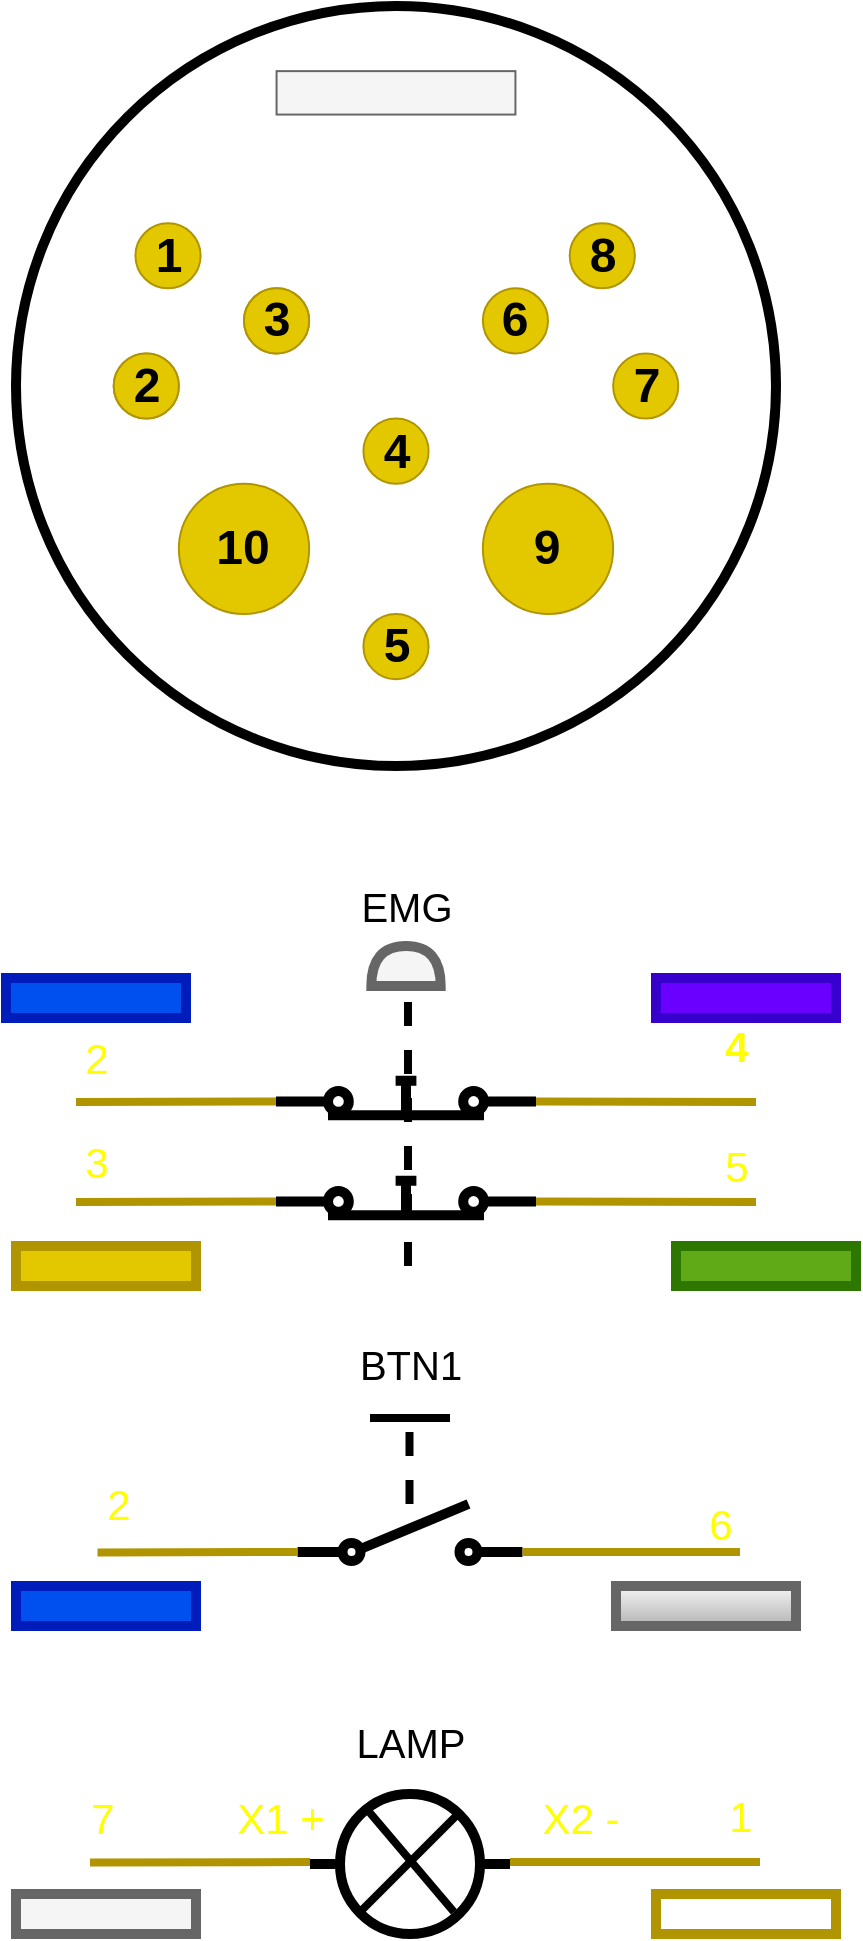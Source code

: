 <mxfile>
    <diagram id="si6YhU1oeEJseNU43w38" name="Page-1">
        <mxGraphModel dx="649" dy="569" grid="1" gridSize="10" guides="1" tooltips="1" connect="1" arrows="1" fold="1" page="1" pageScale="1" pageWidth="827" pageHeight="1169" math="0" shadow="0">
            <root>
                <mxCell id="0"/>
                <mxCell id="1" parent="0"/>
                <mxCell id="32" value="" style="group" vertex="1" connectable="0" parent="1">
                    <mxGeometry x="240" y="40" width="380" height="380" as="geometry"/>
                </mxCell>
                <mxCell id="2" value="" style="ellipse;whiteSpace=wrap;html=1;aspect=fixed;strokeWidth=5;" vertex="1" parent="32">
                    <mxGeometry width="380" height="380" as="geometry"/>
                </mxCell>
                <mxCell id="3" value="&lt;b&gt;&lt;font style=&quot;font-size: 24px;&quot;&gt;6&lt;/font&gt;&lt;/b&gt;" style="ellipse;whiteSpace=wrap;html=1;aspect=fixed;fillColor=#e3c800;fontColor=#000000;strokeColor=#B09500;" vertex="1" parent="32">
                    <mxGeometry x="233.429" y="141.143" width="32.571" height="32.571" as="geometry"/>
                </mxCell>
                <mxCell id="7" value="&lt;b&gt;&lt;font style=&quot;font-size: 24px;&quot;&gt;1&lt;/font&gt;&lt;/b&gt;" style="ellipse;whiteSpace=wrap;html=1;aspect=fixed;fillColor=#e3c800;fontColor=#000000;strokeColor=#B09500;" vertex="1" parent="32">
                    <mxGeometry x="59.714" y="108.571" width="32.571" height="32.571" as="geometry"/>
                </mxCell>
                <mxCell id="8" value="&lt;font size=&quot;1&quot; style=&quot;&quot;&gt;&lt;b style=&quot;font-size: 24px;&quot;&gt;8&lt;/b&gt;&lt;/font&gt;" style="ellipse;whiteSpace=wrap;html=1;aspect=fixed;fillColor=#e3c800;fontColor=#000000;strokeColor=#B09500;" vertex="1" parent="32">
                    <mxGeometry x="276.857" y="108.571" width="32.571" height="32.571" as="geometry"/>
                </mxCell>
                <mxCell id="12" value="2" style="ellipse;whiteSpace=wrap;html=1;aspect=fixed;fillColor=#e3c800;fontColor=#000000;strokeColor=#B09500;" vertex="1" parent="32">
                    <mxGeometry x="48.857" y="173.714" width="32.571" height="32.571" as="geometry"/>
                </mxCell>
                <mxCell id="15" value="&lt;font size=&quot;1&quot; style=&quot;&quot;&gt;&lt;b style=&quot;font-size: 24px;&quot;&gt;10&lt;/b&gt;&lt;/font&gt;" style="ellipse;whiteSpace=wrap;html=1;aspect=fixed;fillColor=#e3c800;fontColor=#000000;strokeColor=#B09500;" vertex="1" parent="32">
                    <mxGeometry x="81.429" y="238.857" width="65.143" height="65.143" as="geometry"/>
                </mxCell>
                <mxCell id="16" value="&lt;b&gt;&lt;font style=&quot;font-size: 24px;&quot;&gt;4&lt;/font&gt;&lt;/b&gt;" style="ellipse;whiteSpace=wrap;html=1;aspect=fixed;fillColor=#e3c800;fontColor=#000000;strokeColor=#B09500;" vertex="1" parent="32">
                    <mxGeometry x="173.714" y="206.286" width="32.571" height="32.571" as="geometry"/>
                </mxCell>
                <mxCell id="17" value="&lt;b&gt;&lt;font style=&quot;font-size: 24px;&quot;&gt;5&lt;/font&gt;&lt;/b&gt;" style="ellipse;whiteSpace=wrap;html=1;aspect=fixed;fillColor=#e3c800;fontColor=#000000;strokeColor=#B09500;" vertex="1" parent="32">
                    <mxGeometry x="173.714" y="304" width="32.571" height="32.571" as="geometry"/>
                </mxCell>
                <mxCell id="20" value="&lt;font size=&quot;1&quot; style=&quot;&quot;&gt;&lt;b style=&quot;font-size: 24px;&quot;&gt;7&lt;/b&gt;&lt;/font&gt;" style="ellipse;whiteSpace=wrap;html=1;aspect=fixed;fillColor=#e3c800;fontColor=#000000;strokeColor=#B09500;" vertex="1" parent="32">
                    <mxGeometry x="298.571" y="173.714" width="32.571" height="32.571" as="geometry"/>
                </mxCell>
                <mxCell id="21" value="3" style="ellipse;whiteSpace=wrap;html=1;aspect=fixed;fillColor=#e3c800;fontColor=#000000;strokeColor=#B09500;" vertex="1" parent="32">
                    <mxGeometry x="114" y="141.143" width="32.571" height="32.571" as="geometry"/>
                </mxCell>
                <mxCell id="27" value="&lt;b&gt;&lt;font style=&quot;font-size: 24px;&quot;&gt;9&lt;/font&gt;&lt;/b&gt;" style="ellipse;whiteSpace=wrap;html=1;aspect=fixed;fillColor=#e3c800;fontColor=#000000;strokeColor=#B09500;" vertex="1" parent="32">
                    <mxGeometry x="233.429" y="238.857" width="65.143" height="65.143" as="geometry"/>
                </mxCell>
                <mxCell id="31" value="" style="rounded=0;whiteSpace=wrap;html=1;strokeColor=#666666;fillColor=#f5f5f5;fontColor=#333333;" vertex="1" parent="32">
                    <mxGeometry x="130.286" y="32.571" width="119.429" height="21.714" as="geometry"/>
                </mxCell>
                <mxCell id="35" value="&lt;font size=&quot;1&quot; style=&quot;&quot;&gt;&lt;b style=&quot;font-size: 24px;&quot;&gt;3&lt;/b&gt;&lt;/font&gt;" style="ellipse;whiteSpace=wrap;html=1;aspect=fixed;fillColor=#e3c800;fontColor=#000000;strokeColor=#B09500;" vertex="1" parent="32">
                    <mxGeometry x="114" y="141.143" width="32.571" height="32.571" as="geometry"/>
                </mxCell>
                <mxCell id="36" value="&lt;b&gt;&lt;font style=&quot;font-size: 24px;&quot;&gt;2&lt;/font&gt;&lt;/b&gt;" style="ellipse;whiteSpace=wrap;html=1;aspect=fixed;fillColor=#e3c800;fontColor=#000000;strokeColor=#B09500;" vertex="1" parent="32">
                    <mxGeometry x="48.857" y="173.714" width="32.571" height="32.571" as="geometry"/>
                </mxCell>
                <mxCell id="57" value="" style="group" vertex="1" connectable="0" parent="1">
                    <mxGeometry x="370" y="470" width="130" height="200" as="geometry"/>
                </mxCell>
                <mxCell id="38" value="" style="shape=mxgraph.electrical.electro-mechanical.pushbutton;aspect=fixed;elSwitchState=on;strokeWidth=5;fontSize=24;" vertex="1" parent="57">
                    <mxGeometry y="90" width="130" height="34.67" as="geometry"/>
                </mxCell>
                <mxCell id="39" value="" style="shape=mxgraph.electrical.electro-mechanical.pushbutton;aspect=fixed;elSwitchState=on;strokeWidth=5;fontSize=24;" vertex="1" parent="57">
                    <mxGeometry y="140" width="130" height="34.67" as="geometry"/>
                </mxCell>
                <mxCell id="41" value="" style="endArrow=none;dashed=1;html=1;fontSize=24;strokeWidth=4;" edge="1" parent="57">
                    <mxGeometry width="50" height="50" relative="1" as="geometry">
                        <mxPoint x="66" y="200" as="sourcePoint"/>
                        <mxPoint x="66" y="60" as="targetPoint"/>
                    </mxGeometry>
                </mxCell>
                <mxCell id="42" value="" style="shape=or;whiteSpace=wrap;html=1;strokeWidth=5;fontSize=24;direction=north;fillColor=#f5f5f5;fontColor=#333333;strokeColor=#666666;" vertex="1" parent="57">
                    <mxGeometry x="47.67" y="40" width="34.67" height="20" as="geometry"/>
                </mxCell>
                <mxCell id="43" value="&lt;font style=&quot;font-size: 20px;&quot;&gt;EMG&lt;/font&gt;" style="text;html=1;align=center;verticalAlign=middle;resizable=0;points=[];autosize=1;strokeColor=none;fillColor=none;fontSize=24;" vertex="1" parent="57">
                    <mxGeometry x="30" width="70" height="40" as="geometry"/>
                </mxCell>
                <mxCell id="60" value="" style="endArrow=none;html=1;strokeWidth=4;fontSize=20;entryX=0;entryY=0.8;entryDx=0;entryDy=0;fillColor=#e3c800;strokeColor=#B09500;" edge="1" parent="1" target="38">
                    <mxGeometry width="50" height="50" relative="1" as="geometry">
                        <mxPoint x="270" y="588" as="sourcePoint"/>
                        <mxPoint x="370" y="590" as="targetPoint"/>
                    </mxGeometry>
                </mxCell>
                <mxCell id="61" value="" style="endArrow=none;html=1;strokeWidth=4;fontSize=20;entryX=0;entryY=0.8;entryDx=0;entryDy=0;fillColor=#e3c800;strokeColor=#B09500;" edge="1" parent="1" target="39">
                    <mxGeometry width="50" height="50" relative="1" as="geometry">
                        <mxPoint x="270" y="638" as="sourcePoint"/>
                        <mxPoint x="370" y="629.996" as="targetPoint"/>
                    </mxGeometry>
                </mxCell>
                <mxCell id="62" value="" style="endArrow=none;html=1;strokeWidth=4;fontSize=20;fillColor=#e3c800;strokeColor=#B09500;exitX=1;exitY=0.8;exitDx=0;exitDy=0;" edge="1" parent="1" source="38">
                    <mxGeometry width="50" height="50" relative="1" as="geometry">
                        <mxPoint x="510.0" y="590.26" as="sourcePoint"/>
                        <mxPoint x="610" y="588" as="targetPoint"/>
                    </mxGeometry>
                </mxCell>
                <mxCell id="63" value="" style="endArrow=none;html=1;strokeWidth=4;fontSize=20;fillColor=#e3c800;strokeColor=#B09500;exitX=1;exitY=0.8;exitDx=0;exitDy=0;" edge="1" parent="1" source="39">
                    <mxGeometry width="50" height="50" relative="1" as="geometry">
                        <mxPoint x="520" y="640" as="sourcePoint"/>
                        <mxPoint x="610" y="638" as="targetPoint"/>
                    </mxGeometry>
                </mxCell>
                <mxCell id="64" value="&lt;b&gt;&lt;font color=&quot;#ffff00&quot; style=&quot;font-size: 21px;&quot;&gt;4&lt;/font&gt;&lt;/b&gt;" style="text;html=1;align=center;verticalAlign=middle;resizable=0;points=[];autosize=1;strokeColor=none;fillColor=none;fontSize=20;" vertex="1" parent="1">
                    <mxGeometry x="580" y="540" width="40" height="40" as="geometry"/>
                </mxCell>
                <mxCell id="65" value="2" style="text;html=1;align=center;verticalAlign=middle;resizable=0;points=[];autosize=1;strokeColor=none;fillColor=none;fontSize=21;fontColor=#FFFF00;" vertex="1" parent="1">
                    <mxGeometry x="260" y="546" width="40" height="40" as="geometry"/>
                </mxCell>
                <mxCell id="66" value="3" style="text;html=1;align=center;verticalAlign=middle;resizable=0;points=[];autosize=1;strokeColor=none;fillColor=none;fontSize=21;fontColor=#FFFF00;" vertex="1" parent="1">
                    <mxGeometry x="260" y="598" width="40" height="40" as="geometry"/>
                </mxCell>
                <mxCell id="67" value="5" style="text;html=1;align=center;verticalAlign=middle;resizable=0;points=[];autosize=1;strokeColor=none;fillColor=none;fontSize=21;fontColor=#FFFF00;" vertex="1" parent="1">
                    <mxGeometry x="580" y="600" width="40" height="40" as="geometry"/>
                </mxCell>
                <mxCell id="72" value="" style="group" vertex="1" connectable="0" parent="1">
                    <mxGeometry x="280.75" y="699" width="331.25" height="120" as="geometry"/>
                </mxCell>
                <mxCell id="50" value="" style="group" vertex="1" connectable="0" parent="72">
                    <mxGeometry x="100" width="112.5" height="120" as="geometry"/>
                </mxCell>
                <mxCell id="49" value="&lt;font style=&quot;font-size: 20px;&quot;&gt;BTN1&lt;/font&gt;" style="text;html=1;align=center;verticalAlign=middle;resizable=0;points=[];autosize=1;strokeColor=none;fillColor=none;fontSize=24;" vertex="1" parent="50">
                    <mxGeometry x="21.25" width="70" height="40" as="geometry"/>
                </mxCell>
                <mxCell id="45" value="" style="shape=mxgraph.electrical.electro-mechanical.singleSwitch;aspect=fixed;elSwitchState=off;strokeWidth=5;fontSize=24;" vertex="1" parent="50">
                    <mxGeometry y="90" width="112.5" height="30" as="geometry"/>
                </mxCell>
                <mxCell id="46" value="" style="endArrow=none;dashed=1;html=1;fontSize=24;strokeWidth=4;" edge="1" parent="50">
                    <mxGeometry width="50" height="50" relative="1" as="geometry">
                        <mxPoint x="56" y="90" as="sourcePoint"/>
                        <mxPoint x="56" y="50" as="targetPoint"/>
                    </mxGeometry>
                </mxCell>
                <mxCell id="47" value="" style="endArrow=none;html=1;strokeWidth=4;fontSize=24;" edge="1" parent="50">
                    <mxGeometry width="50" height="50" relative="1" as="geometry">
                        <mxPoint x="36.25" y="47" as="sourcePoint"/>
                        <mxPoint x="76.25" y="47" as="targetPoint"/>
                    </mxGeometry>
                </mxCell>
                <mxCell id="68" value="" style="endArrow=none;html=1;strokeWidth=4;fontSize=20;entryX=0;entryY=0.8;entryDx=0;entryDy=0;fillColor=#e3c800;strokeColor=#B09500;" edge="1" parent="72" target="45">
                    <mxGeometry width="50" height="50" relative="1" as="geometry">
                        <mxPoint y="114.26" as="sourcePoint"/>
                        <mxPoint x="100" y="113.996" as="targetPoint"/>
                    </mxGeometry>
                </mxCell>
                <mxCell id="69" value="2" style="edgeLabel;html=1;align=center;verticalAlign=middle;resizable=0;points=[];fontSize=21;fontColor=#FFFF00;" vertex="1" connectable="0" parent="68">
                    <mxGeometry x="-0.898" y="-1" relative="1" as="geometry">
                        <mxPoint x="5" y="-25" as="offset"/>
                    </mxGeometry>
                </mxCell>
                <mxCell id="70" value="" style="endArrow=none;html=1;strokeWidth=4;fontSize=20;fillColor=#e3c800;strokeColor=#B09500;exitX=1;exitY=0.8;exitDx=0;exitDy=0;" edge="1" parent="72" source="45">
                    <mxGeometry width="50" height="50" relative="1" as="geometry">
                        <mxPoint x="212.5" y="119.996" as="sourcePoint"/>
                        <mxPoint x="321.25" y="114" as="targetPoint"/>
                    </mxGeometry>
                </mxCell>
                <mxCell id="71" value="6" style="text;html=1;align=center;verticalAlign=middle;resizable=0;points=[];autosize=1;strokeColor=none;fillColor=none;fontSize=21;fontColor=#FFFF00;" vertex="1" parent="72">
                    <mxGeometry x="291.25" y="80" width="40" height="40" as="geometry"/>
                </mxCell>
                <mxCell id="80" value="" style="group" vertex="1" connectable="0" parent="1">
                    <mxGeometry x="277" y="889" width="335" height="115" as="geometry"/>
                </mxCell>
                <mxCell id="58" value="" style="group" vertex="1" connectable="0" parent="80">
                    <mxGeometry x="110" width="100" height="115" as="geometry"/>
                </mxCell>
                <mxCell id="55" value="" style="group" vertex="1" connectable="0" parent="58">
                    <mxGeometry y="45" width="100" height="70" as="geometry"/>
                </mxCell>
                <mxCell id="51" value="" style="pointerEvents=1;verticalLabelPosition=bottom;shadow=0;dashed=0;align=center;html=1;verticalAlign=top;shape=mxgraph.electrical.electro-mechanical.relay_coil_2;strokeWidth=5;fontSize=24;" vertex="1" parent="55">
                    <mxGeometry width="100" height="70" as="geometry"/>
                </mxCell>
                <mxCell id="52" value="" style="endArrow=none;html=1;strokeWidth=4;fontSize=24;entryX=0.275;entryY=0.107;entryDx=0;entryDy=0;entryPerimeter=0;" edge="1" parent="55">
                    <mxGeometry width="50" height="50" relative="1" as="geometry">
                        <mxPoint x="72" y="59" as="sourcePoint"/>
                        <mxPoint x="27.5" y="6.49" as="targetPoint"/>
                    </mxGeometry>
                </mxCell>
                <mxCell id="54" value="" style="endArrow=none;html=1;strokeWidth=4;fontSize=24;" edge="1" parent="55">
                    <mxGeometry width="50" height="50" relative="1" as="geometry">
                        <mxPoint x="25" y="59" as="sourcePoint"/>
                        <mxPoint x="75" y="9" as="targetPoint"/>
                    </mxGeometry>
                </mxCell>
                <mxCell id="56" value="&lt;font style=&quot;font-size: 20px;&quot;&gt;LAMP&lt;/font&gt;" style="text;html=1;align=center;verticalAlign=middle;resizable=0;points=[];autosize=1;strokeColor=none;fillColor=none;fontSize=24;" vertex="1" parent="58">
                    <mxGeometry x="10" y="-1" width="80" height="40" as="geometry"/>
                </mxCell>
                <mxCell id="74" value="" style="endArrow=none;html=1;strokeWidth=4;fontSize=20;fillColor=#e3c800;strokeColor=#B09500;entryX=0;entryY=0.5;entryDx=0;entryDy=0;entryPerimeter=0;" edge="1" parent="80">
                    <mxGeometry width="50" height="50" relative="1" as="geometry">
                        <mxPoint y="79.26" as="sourcePoint"/>
                        <mxPoint x="110" y="79.0" as="targetPoint"/>
                    </mxGeometry>
                </mxCell>
                <mxCell id="76" value="1" style="edgeLabel;html=1;align=center;verticalAlign=middle;resizable=0;points=[];fontSize=21;fontColor=#FFFF00;" vertex="1" connectable="0" parent="74">
                    <mxGeometry x="-0.831" y="4" relative="1" as="geometry">
                        <mxPoint x="315" y="-19" as="offset"/>
                    </mxGeometry>
                </mxCell>
                <mxCell id="75" value="" style="endArrow=none;html=1;strokeWidth=4;fontSize=20;fillColor=#e3c800;strokeColor=#B09500;entryX=0;entryY=0.5;entryDx=0;entryDy=0;entryPerimeter=0;exitX=1;exitY=0.5;exitDx=0;exitDy=0;exitPerimeter=0;" edge="1" parent="80">
                    <mxGeometry width="50" height="50" relative="1" as="geometry">
                        <mxPoint x="210" y="79.0" as="sourcePoint"/>
                        <mxPoint x="335" y="79" as="targetPoint"/>
                    </mxGeometry>
                </mxCell>
                <mxCell id="77" value="7" style="edgeLabel;html=1;align=center;verticalAlign=middle;resizable=0;points=[];fontSize=21;fontColor=#FFFF00;" vertex="1" connectable="0" parent="75">
                    <mxGeometry x="0.741" y="-2" relative="1" as="geometry">
                        <mxPoint x="-313" y="-24" as="offset"/>
                    </mxGeometry>
                </mxCell>
                <mxCell id="78" value="X1 +" style="text;html=1;align=center;verticalAlign=middle;resizable=0;points=[];autosize=1;strokeColor=none;fillColor=none;fontSize=21;fontColor=#FFFF00;" vertex="1" parent="80">
                    <mxGeometry x="60" y="36.5" width="70" height="40" as="geometry"/>
                </mxCell>
                <mxCell id="79" value="X2 -" style="text;html=1;align=center;verticalAlign=middle;resizable=0;points=[];autosize=1;strokeColor=none;fillColor=none;fontSize=21;fontColor=#FFFF00;" vertex="1" parent="80">
                    <mxGeometry x="215" y="36.5" width="60" height="40" as="geometry"/>
                </mxCell>
                <mxCell id="82" value="" style="rounded=0;whiteSpace=wrap;html=1;strokeColor=#B09500;strokeWidth=5;fontSize=21;fontColor=#FFFF00;" vertex="1" parent="1">
                    <mxGeometry x="560" y="984" width="90" height="20" as="geometry"/>
                </mxCell>
                <mxCell id="83" value="" style="rounded=0;whiteSpace=wrap;html=1;strokeColor=#666666;strokeWidth=5;fontSize=21;fontColor=#333333;fillColor=#f5f5f5;" vertex="1" parent="1">
                    <mxGeometry x="240" y="984" width="90" height="20" as="geometry"/>
                </mxCell>
                <mxCell id="85" value="" style="rounded=0;whiteSpace=wrap;html=1;strokeColor=#001DBC;strokeWidth=5;fontSize=21;fontColor=#ffffff;fillColor=#0050ef;" vertex="1" parent="1">
                    <mxGeometry x="240" y="830" width="90" height="20" as="geometry"/>
                </mxCell>
                <mxCell id="86" value="" style="rounded=0;whiteSpace=wrap;html=1;strokeColor=#001DBC;strokeWidth=5;fontSize=21;fontColor=#ffffff;fillColor=#0050ef;" vertex="1" parent="1">
                    <mxGeometry x="235" y="526" width="90" height="20" as="geometry"/>
                </mxCell>
                <mxCell id="87" value="" style="rounded=0;whiteSpace=wrap;html=1;strokeColor=#666666;strokeWidth=5;fontSize=21;fillColor=#f5f5f5;gradientColor=#b3b3b3;" vertex="1" parent="1">
                    <mxGeometry x="540" y="830" width="90" height="20" as="geometry"/>
                </mxCell>
                <mxCell id="88" value="" style="rounded=0;whiteSpace=wrap;html=1;strokeColor=#B09500;strokeWidth=5;fontSize=21;fontColor=#000000;fillColor=#e3c800;" vertex="1" parent="1">
                    <mxGeometry x="240" y="660" width="90" height="20" as="geometry"/>
                </mxCell>
                <mxCell id="89" value="" style="rounded=0;whiteSpace=wrap;html=1;strokeColor=#2D7600;strokeWidth=5;fontSize=21;fontColor=#ffffff;fillColor=#60a917;" vertex="1" parent="1">
                    <mxGeometry x="570" y="660" width="90" height="20" as="geometry"/>
                </mxCell>
                <mxCell id="90" value="" style="rounded=0;whiteSpace=wrap;html=1;strokeColor=#3700CC;strokeWidth=5;fontSize=21;fontColor=#ffffff;fillColor=#6a00ff;" vertex="1" parent="1">
                    <mxGeometry x="560" y="526" width="90" height="20" as="geometry"/>
                </mxCell>
            </root>
        </mxGraphModel>
    </diagram>
</mxfile>